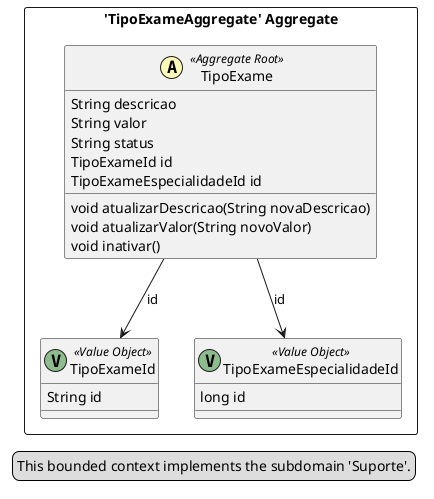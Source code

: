 @startuml

skinparam componentStyle uml2

package "'TipoExameAggregate' Aggregate" <<Rectangle>> {
	class TipoExame <<(A,#fffab8) Aggregate Root>> {
		String descricao
		String valor
		String status
		TipoExameId id
		TipoExameEspecialidadeId id
		void atualizarDescricao(String novaDescricao)
		void atualizarValor(String novoValor)
		void inativar()
	}
	class TipoExameId <<(V,DarkSeaGreen) Value Object>> {
		String id
	}
	class TipoExameEspecialidadeId <<(V,DarkSeaGreen) Value Object>> {
		long id
	}
}
TipoExame --> TipoExameId : id
TipoExame --> TipoExameEspecialidadeId : id
legend left
  This bounded context implements the subdomain 'Suporte'.
end legend


@enduml

